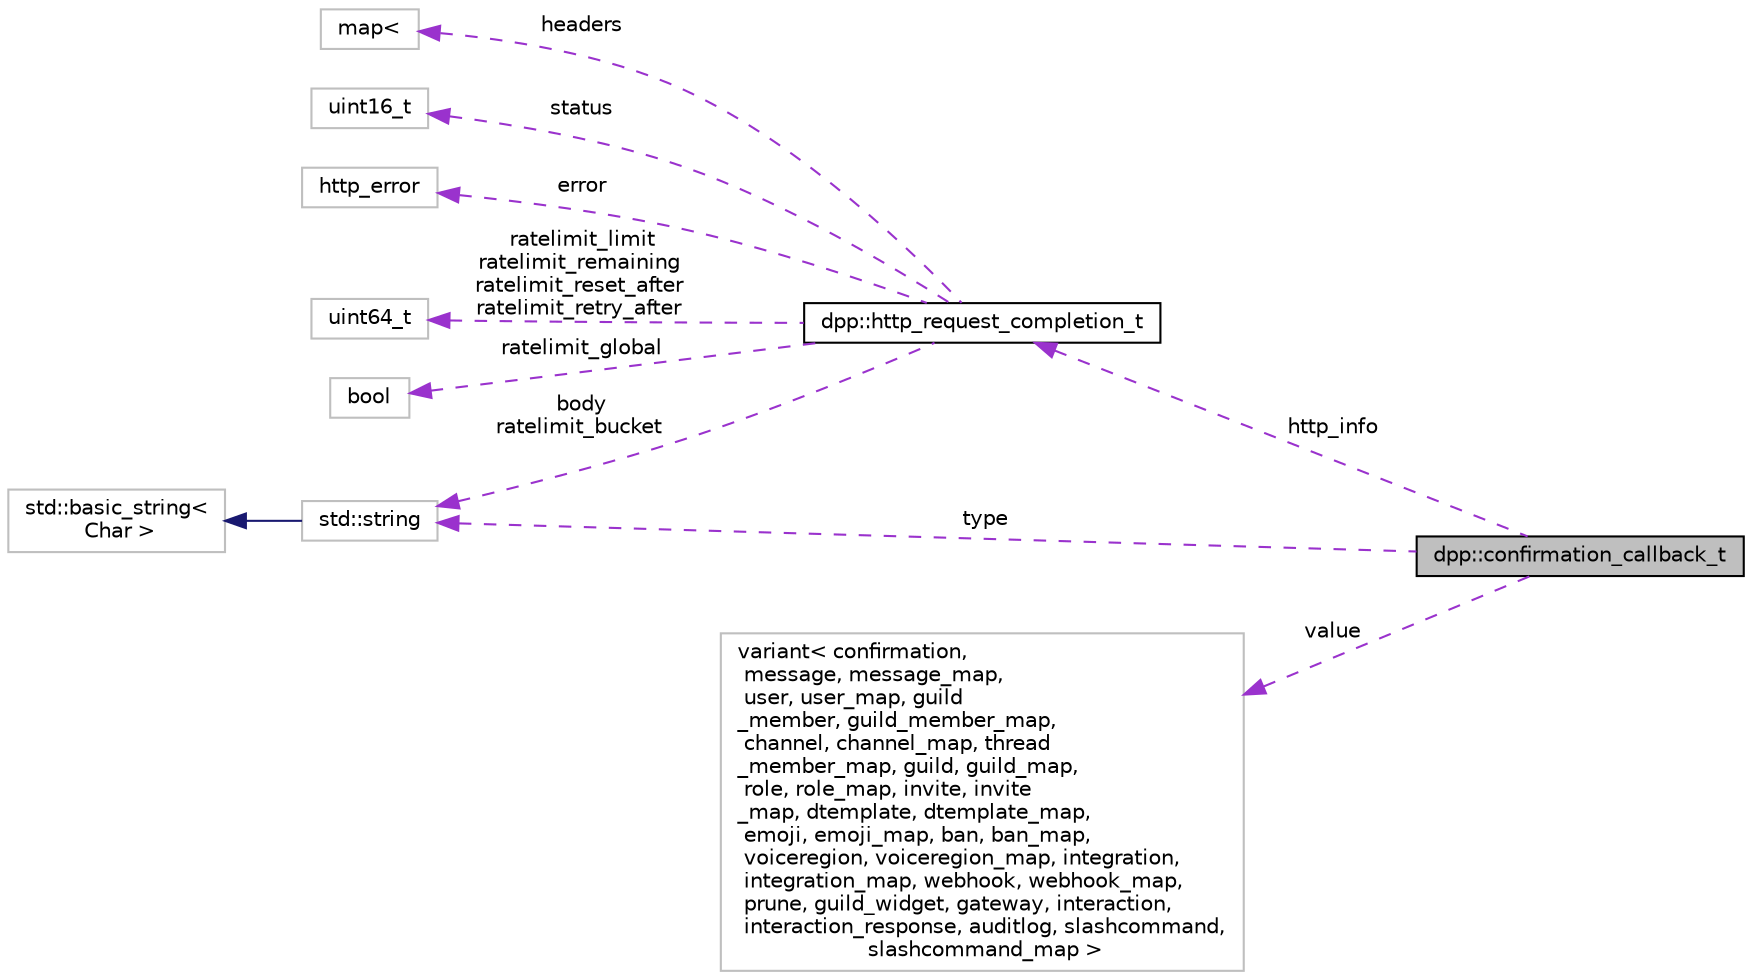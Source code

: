 digraph "dpp::confirmation_callback_t"
{
 // INTERACTIVE_SVG=YES
 // LATEX_PDF_SIZE
  bgcolor="transparent";
  edge [fontname="Helvetica",fontsize="10",labelfontname="Helvetica",labelfontsize="10"];
  node [fontname="Helvetica",fontsize="10",shape=record];
  rankdir="LR";
  Node1 [label="dpp::confirmation_callback_t",height=0.2,width=0.4,color="black", fillcolor="grey75", style="filled", fontcolor="black",tooltip="The results of a REST call wrapped in a convenient struct."];
  Node2 -> Node1 [dir="back",color="darkorchid3",fontsize="10",style="dashed",label=" type" ,fontname="Helvetica"];
  Node2 [label="std::string",height=0.2,width=0.4,color="grey75",tooltip=" "];
  Node3 -> Node2 [dir="back",color="midnightblue",fontsize="10",style="solid",fontname="Helvetica"];
  Node3 [label="std::basic_string\<\l Char \>",height=0.2,width=0.4,color="grey75",tooltip=" "];
  Node4 -> Node1 [dir="back",color="darkorchid3",fontsize="10",style="dashed",label=" http_info" ,fontname="Helvetica"];
  Node4 [label="dpp::http_request_completion_t",height=0.2,width=0.4,color="black",URL="$structdpp_1_1http__request__completion__t.html",tooltip="The result of any HTTP request. Contains the headers, vital rate limit figures, and returned request ..."];
  Node5 -> Node4 [dir="back",color="darkorchid3",fontsize="10",style="dashed",label=" headers" ,fontname="Helvetica"];
  Node5 [label="map\<",height=0.2,width=0.4,color="grey75",tooltip=" "];
  Node6 -> Node4 [dir="back",color="darkorchid3",fontsize="10",style="dashed",label=" status" ,fontname="Helvetica"];
  Node6 [label="uint16_t",height=0.2,width=0.4,color="grey75",tooltip=" "];
  Node7 -> Node4 [dir="back",color="darkorchid3",fontsize="10",style="dashed",label=" error" ,fontname="Helvetica"];
  Node7 [label="http_error",height=0.2,width=0.4,color="grey75",tooltip=" "];
  Node2 -> Node4 [dir="back",color="darkorchid3",fontsize="10",style="dashed",label=" body\nratelimit_bucket" ,fontname="Helvetica"];
  Node8 -> Node4 [dir="back",color="darkorchid3",fontsize="10",style="dashed",label=" ratelimit_limit\nratelimit_remaining\nratelimit_reset_after\nratelimit_retry_after" ,fontname="Helvetica"];
  Node8 [label="uint64_t",height=0.2,width=0.4,color="grey75",tooltip=" "];
  Node9 -> Node4 [dir="back",color="darkorchid3",fontsize="10",style="dashed",label=" ratelimit_global" ,fontname="Helvetica"];
  Node9 [label="bool",height=0.2,width=0.4,color="grey75",tooltip=" "];
  Node10 -> Node1 [dir="back",color="darkorchid3",fontsize="10",style="dashed",label=" value" ,fontname="Helvetica"];
  Node10 [label="variant\< confirmation,\l message, message_map,\l user, user_map, guild\l_member, guild_member_map,\l channel, channel_map, thread\l_member_map, guild, guild_map,\l role, role_map, invite, invite\l_map, dtemplate, dtemplate_map,\l emoji, emoji_map, ban, ban_map,\l voiceregion, voiceregion_map, integration,\l integration_map, webhook, webhook_map,\l prune, guild_widget, gateway, interaction,\l interaction_response, auditlog, slashcommand,\l slashcommand_map \>",height=0.2,width=0.4,color="grey75",tooltip=" "];
}
